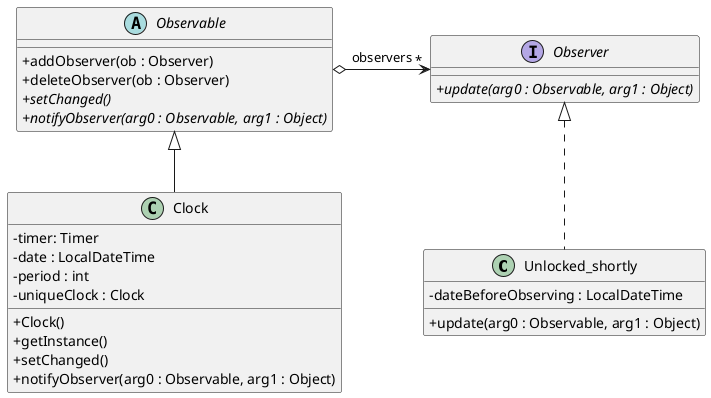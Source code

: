 @startuml
'https://plantuml.com/class-diagram
skinparam classAttributeIconSize 0


class Unlocked_shortly implements Observer{
- dateBeforeObserving : LocalDateTime
+ update(arg0 : Observable, arg1 : Object)
}

class Clock extends Observable{
- timer: Timer
- date : LocalDateTime
- period : int
- uniqueClock : Clock
+ Clock()
+ getInstance()
+ setChanged()
+ notifyObserver(arg0 : Observable, arg1 : Object)
}

'Observable = Clock? and Object = Unlocked_shortly?
Observable o--> "*" Observer : observers

interface Observer{
+ {abstract} update(arg0 : Observable, arg1 : Object)
}

abstract class Observable{
+ addObserver(ob : Observer)
+ deleteObserver(ob : Observer)
+ {abstract} setChanged()
+ {abstract} notifyObserver(arg0 : Observable, arg1 : Object)
}

Observable -[hidden]right- Observer
@enduml